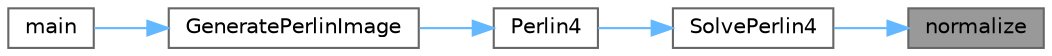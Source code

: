 digraph "normalize"
{
 // LATEX_PDF_SIZE
  bgcolor="transparent";
  edge [fontname=Helvetica,fontsize=10,labelfontname=Helvetica,labelfontsize=10];
  node [fontname=Helvetica,fontsize=10,shape=box,height=0.2,width=0.4];
  rankdir="RL";
  Node1 [id="Node000001",label="normalize",height=0.2,width=0.4,color="gray40", fillcolor="grey60", style="filled", fontcolor="black",tooltip=" "];
  Node1 -> Node2 [id="edge5_Node000001_Node000002",dir="back",color="steelblue1",style="solid",tooltip=" "];
  Node2 [id="Node000002",label="SolvePerlin4",height=0.2,width=0.4,color="grey40", fillcolor="white", style="filled",URL="$d1/d32/perlin__noise_8c.html#a26dda31c4d26a5c138a6b58cb7e50910",tooltip=" "];
  Node2 -> Node3 [id="edge6_Node000002_Node000003",dir="back",color="steelblue1",style="solid",tooltip=" "];
  Node3 [id="Node000003",label="Perlin4",height=0.2,width=0.4,color="grey40", fillcolor="white", style="filled",URL="$d1/d32/perlin__noise_8c.html#a573b5b9f4a318d5723b22ecfe2eaa87a",tooltip=" "];
  Node3 -> Node4 [id="edge7_Node000003_Node000004",dir="back",color="steelblue1",style="solid",tooltip=" "];
  Node4 [id="Node000004",label="GeneratePerlinImage",height=0.2,width=0.4,color="grey40", fillcolor="white", style="filled",URL="$d1/d32/perlin__noise_8c.html#a6d727efa497a4b992c90483602583515",tooltip=" "];
  Node4 -> Node5 [id="edge8_Node000004_Node000005",dir="back",color="steelblue1",style="solid",tooltip=" "];
  Node5 [id="Node000005",label="main",height=0.2,width=0.4,color="grey40", fillcolor="white", style="filled",URL="$d1/d6e/image__handler_8c.html#a048af25ea3eb0571ab780e44e221650e",tooltip=" "];
}
